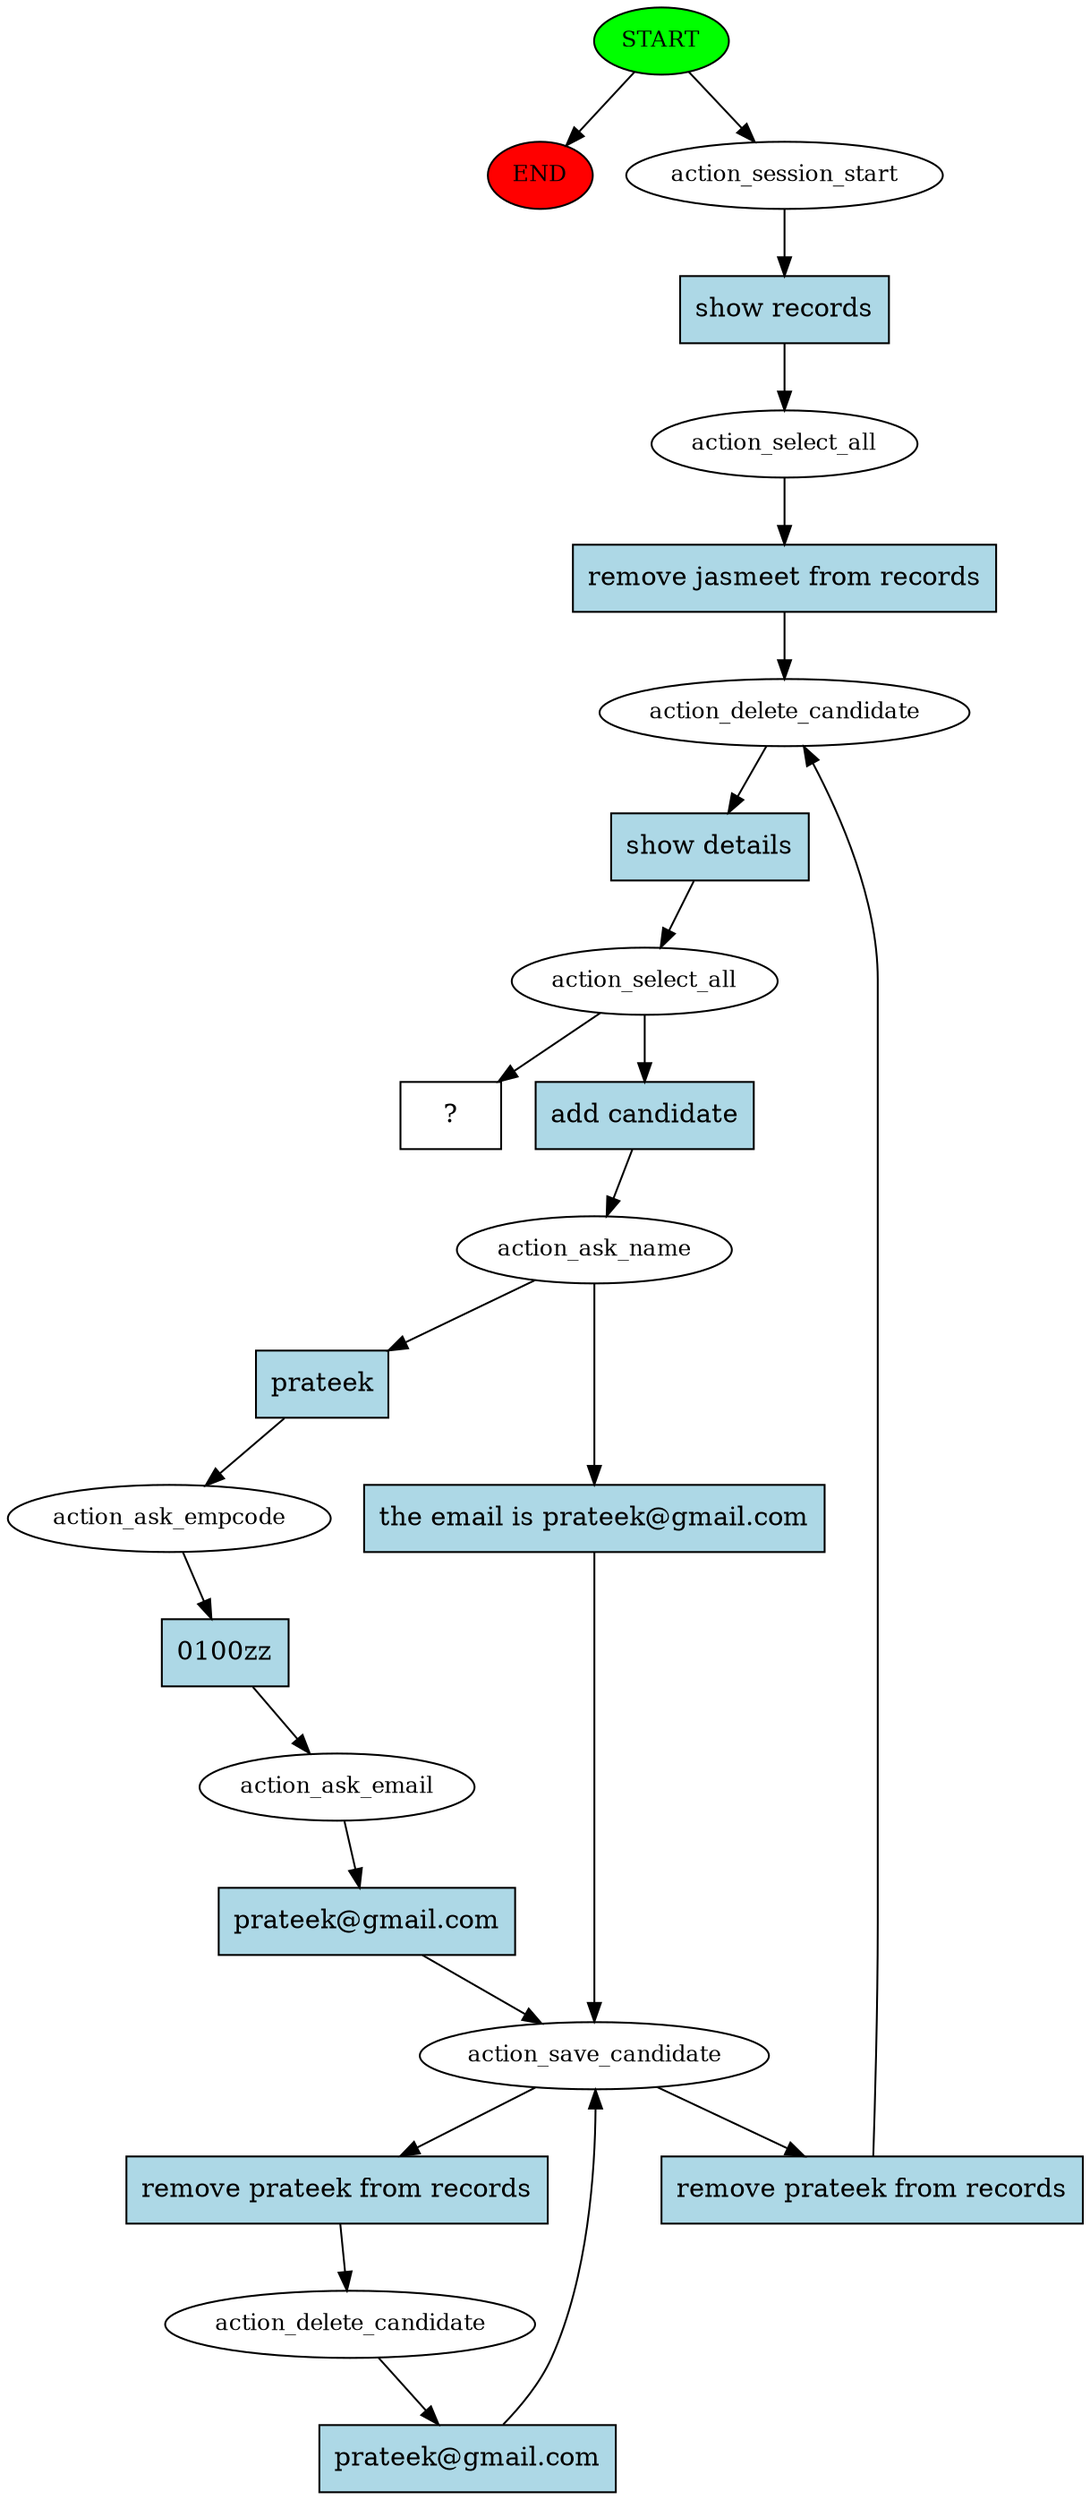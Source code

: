 digraph  {
0 [class="start active", fillcolor=green, fontsize=12, label=START, style=filled];
"-1" [class=end, fillcolor=red, fontsize=12, label=END, style=filled];
1 [class=active, fontsize=12, label=action_session_start];
2 [class=active, fontsize=12, label=action_select_all];
3 [class=active, fontsize=12, label=action_delete_candidate];
4 [class=active, fontsize=12, label=action_select_all];
5 [class=active, fontsize=12, label=action_ask_name];
6 [class=active, fontsize=12, label=action_ask_empcode];
7 [class=active, fontsize=12, label=action_ask_email];
8 [class=active, fontsize=12, label=action_save_candidate];
13 [class=active, fontsize=12, label=action_delete_candidate];
17 [class="intent dashed active", label="  ?  ", shape=rect];
18 [class="intent active", fillcolor=lightblue, label="show records", shape=rect, style=filled];
19 [class="intent active", fillcolor=lightblue, label="remove jasmeet from records", shape=rect, style=filled];
20 [class="intent active", fillcolor=lightblue, label="show details", shape=rect, style=filled];
21 [class="intent active", fillcolor=lightblue, label="add candidate", shape=rect, style=filled];
22 [class="intent active", fillcolor=lightblue, label=prateek, shape=rect, style=filled];
23 [class="intent active", fillcolor=lightblue, label="the email is prateek@gmail.com", shape=rect, style=filled];
24 [class="intent active", fillcolor=lightblue, label="0100zz", shape=rect, style=filled];
25 [class="intent active", fillcolor=lightblue, label="prateek@gmail.com", shape=rect, style=filled];
26 [class="intent active", fillcolor=lightblue, label="remove prateek from records", shape=rect, style=filled];
27 [class="intent active", fillcolor=lightblue, label="remove prateek from records", shape=rect, style=filled];
28 [class="intent active", fillcolor=lightblue, label="prateek@gmail.com", shape=rect, style=filled];
0 -> "-1"  [class="", key=NONE, label=""];
0 -> 1  [class=active, key=NONE, label=""];
1 -> 18  [class=active, key=0];
2 -> 19  [class=active, key=0];
3 -> 20  [class=active, key=0];
4 -> 17  [class=active, key=NONE, label=""];
4 -> 21  [class=active, key=0];
5 -> 22  [class=active, key=0];
5 -> 23  [class=active, key=0];
6 -> 24  [class=active, key=0];
7 -> 25  [class=active, key=0];
8 -> 26  [class=active, key=0];
8 -> 27  [class=active, key=0];
13 -> 28  [class=active, key=0];
18 -> 2  [class=active, key=0];
19 -> 3  [class=active, key=0];
20 -> 4  [class=active, key=0];
21 -> 5  [class=active, key=0];
22 -> 6  [class=active, key=0];
23 -> 8  [class=active, key=0];
24 -> 7  [class=active, key=0];
25 -> 8  [class=active, key=0];
26 -> 3  [class=active, key=0];
27 -> 13  [class=active, key=0];
28 -> 8  [class=active, key=0];
}
